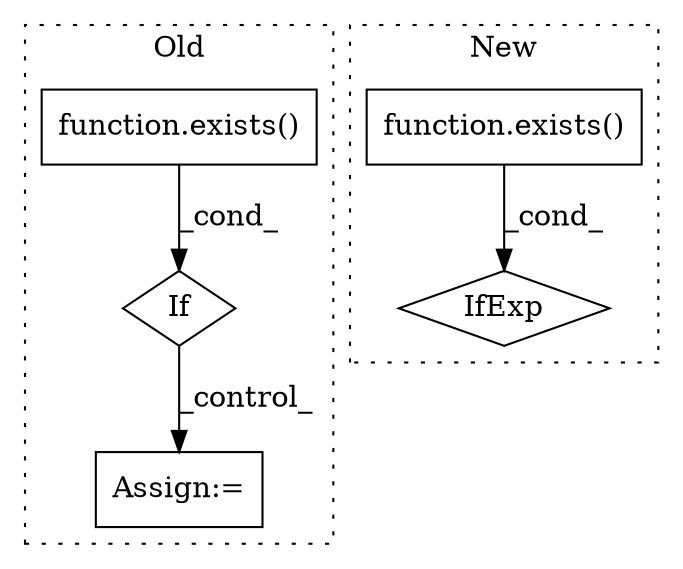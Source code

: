 digraph G {
subgraph cluster0 {
1 [label="function.exists()" a="75" s="6637,6655" l="7,1" shape="box"];
3 [label="If" a="96" s="6630,6679" l="3,14" shape="diamond"];
5 [label="Assign:=" a="68" s="6715" l="3" shape="box"];
label = "Old";
style="dotted";
}
subgraph cluster1 {
2 [label="function.exists()" a="75" s="7889,7908" l="7,1" shape="box"];
4 [label="IfExp" a="51" s="7885,7909" l="4,6" shape="diamond"];
label = "New";
style="dotted";
}
1 -> 3 [label="_cond_"];
2 -> 4 [label="_cond_"];
3 -> 5 [label="_control_"];
}